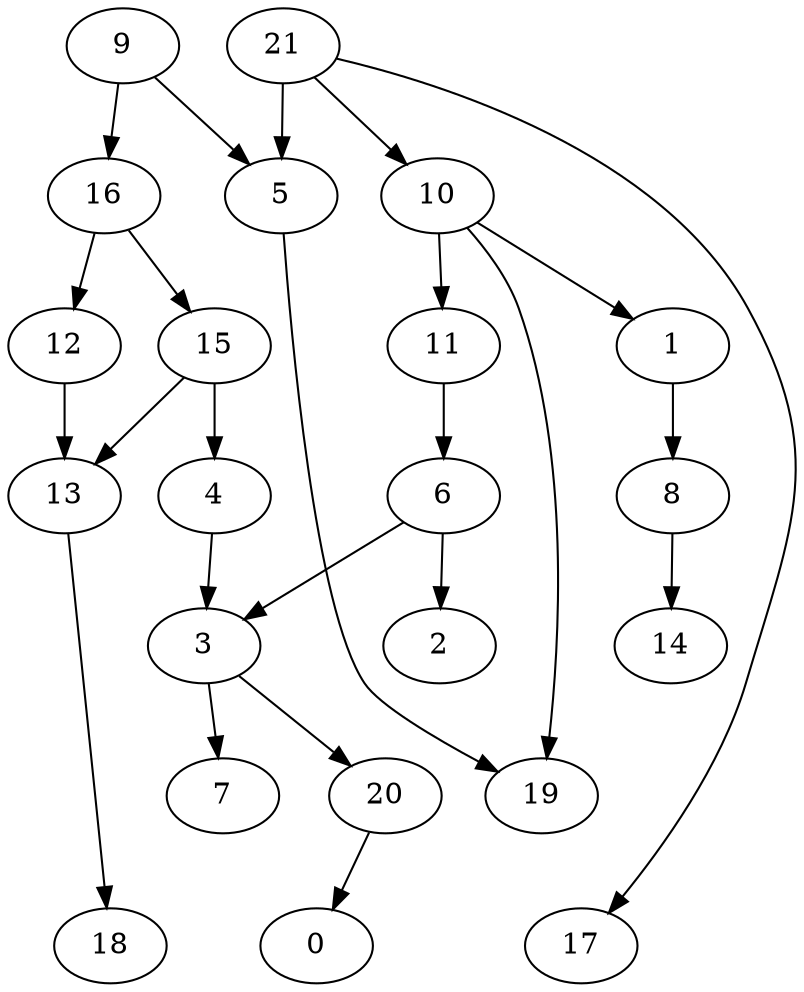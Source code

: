 digraph g {
0;
1;
2;
3;
4;
5;
6;
7;
8;
9;
10;
11;
12;
13;
14;
15;
16;
17;
18;
19;
20;
21;
1 -> 8 [weight=0];
3 -> 20 [weight=0];
3 -> 7 [weight=0];
4 -> 3 [weight=0];
5 -> 19 [weight=0];
6 -> 3 [weight=0];
6 -> 2 [weight=0];
8 -> 14 [weight=0];
9 -> 16 [weight=0];
9 -> 5 [weight=0];
10 -> 1 [weight=0];
10 -> 19 [weight=0];
10 -> 11 [weight=0];
11 -> 6 [weight=0];
12 -> 13 [weight=0];
13 -> 18 [weight=0];
15 -> 13 [weight=0];
15 -> 4 [weight=0];
16 -> 12 [weight=0];
16 -> 15 [weight=0];
20 -> 0 [weight=0];
21 -> 17 [weight=0];
21 -> 5 [weight=0];
21 -> 10 [weight=0];
}
